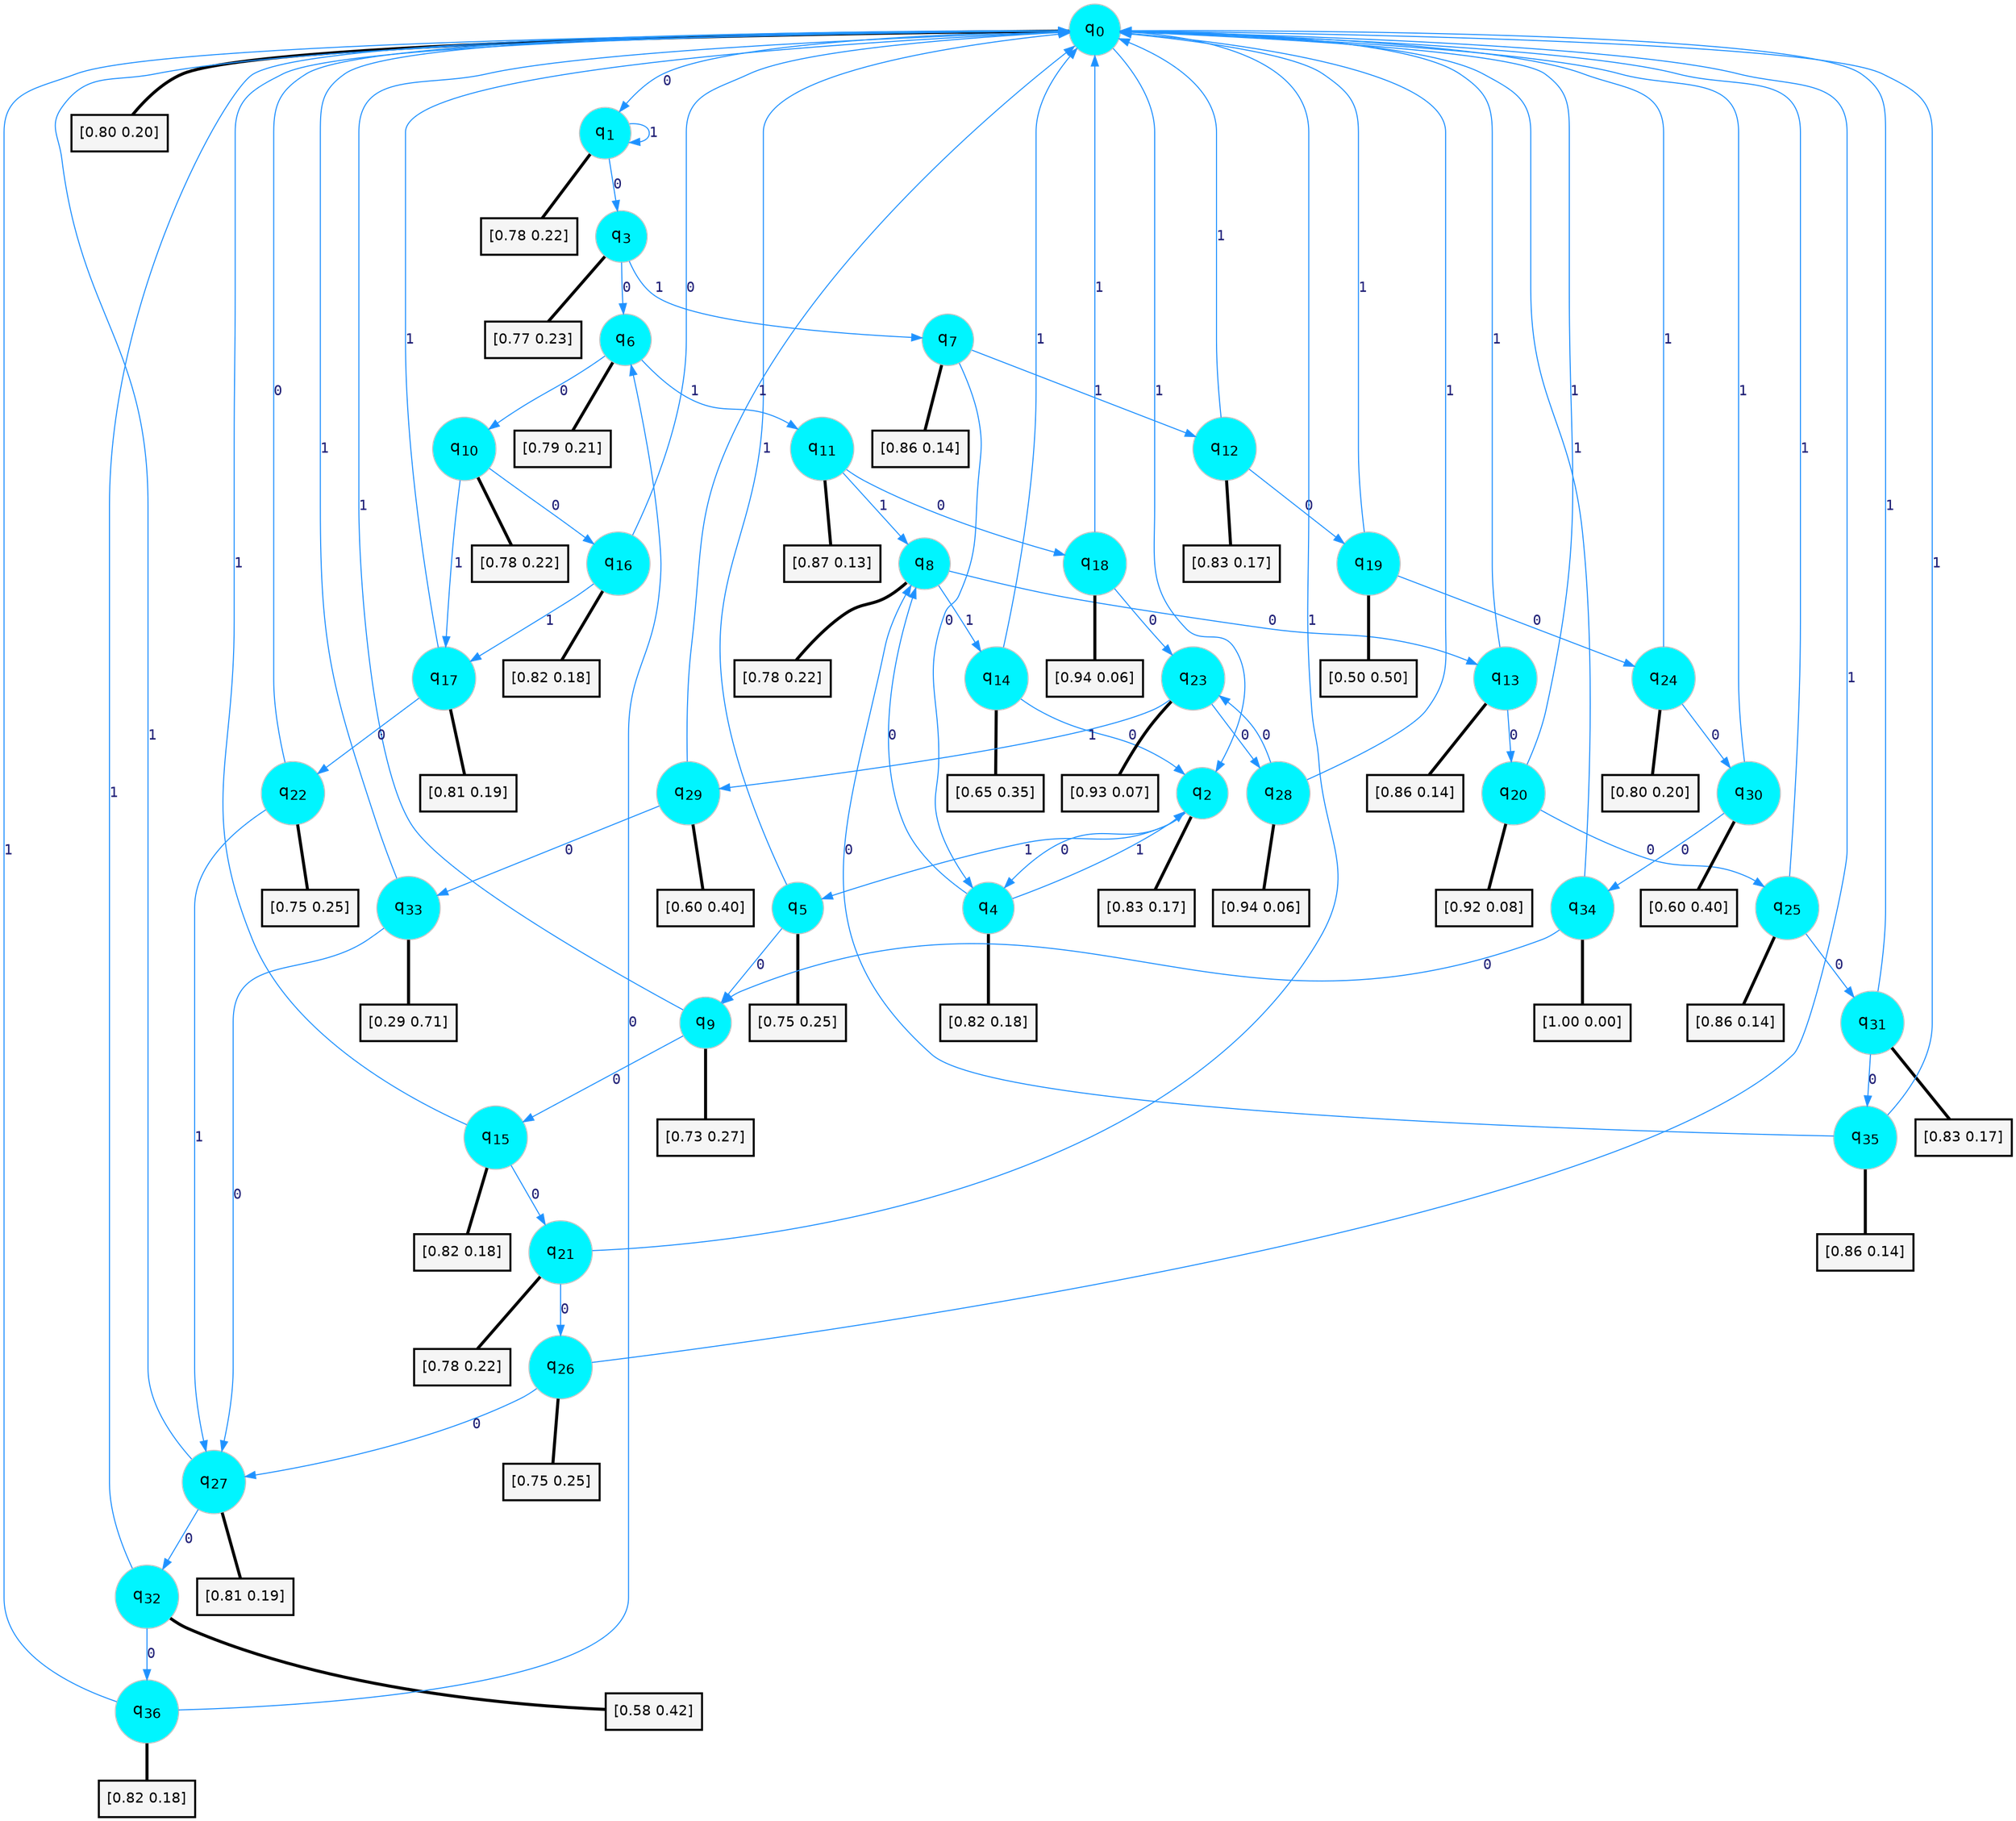 digraph G {
graph [
bgcolor=transparent, dpi=300, rankdir=TD, size="40,25"];
node [
color=gray, fillcolor=turquoise1, fontcolor=black, fontname=Helvetica, fontsize=16, fontweight=bold, shape=circle, style=filled];
edge [
arrowsize=1, color=dodgerblue1, fontcolor=midnightblue, fontname=courier, fontweight=bold, penwidth=1, style=solid, weight=20];
0[label=<q<SUB>0</SUB>>];
1[label=<q<SUB>1</SUB>>];
2[label=<q<SUB>2</SUB>>];
3[label=<q<SUB>3</SUB>>];
4[label=<q<SUB>4</SUB>>];
5[label=<q<SUB>5</SUB>>];
6[label=<q<SUB>6</SUB>>];
7[label=<q<SUB>7</SUB>>];
8[label=<q<SUB>8</SUB>>];
9[label=<q<SUB>9</SUB>>];
10[label=<q<SUB>10</SUB>>];
11[label=<q<SUB>11</SUB>>];
12[label=<q<SUB>12</SUB>>];
13[label=<q<SUB>13</SUB>>];
14[label=<q<SUB>14</SUB>>];
15[label=<q<SUB>15</SUB>>];
16[label=<q<SUB>16</SUB>>];
17[label=<q<SUB>17</SUB>>];
18[label=<q<SUB>18</SUB>>];
19[label=<q<SUB>19</SUB>>];
20[label=<q<SUB>20</SUB>>];
21[label=<q<SUB>21</SUB>>];
22[label=<q<SUB>22</SUB>>];
23[label=<q<SUB>23</SUB>>];
24[label=<q<SUB>24</SUB>>];
25[label=<q<SUB>25</SUB>>];
26[label=<q<SUB>26</SUB>>];
27[label=<q<SUB>27</SUB>>];
28[label=<q<SUB>28</SUB>>];
29[label=<q<SUB>29</SUB>>];
30[label=<q<SUB>30</SUB>>];
31[label=<q<SUB>31</SUB>>];
32[label=<q<SUB>32</SUB>>];
33[label=<q<SUB>33</SUB>>];
34[label=<q<SUB>34</SUB>>];
35[label=<q<SUB>35</SUB>>];
36[label=<q<SUB>36</SUB>>];
37[label="[0.80 0.20]", shape=box,fontcolor=black, fontname=Helvetica, fontsize=14, penwidth=2, fillcolor=whitesmoke,color=black];
38[label="[0.78 0.22]", shape=box,fontcolor=black, fontname=Helvetica, fontsize=14, penwidth=2, fillcolor=whitesmoke,color=black];
39[label="[0.83 0.17]", shape=box,fontcolor=black, fontname=Helvetica, fontsize=14, penwidth=2, fillcolor=whitesmoke,color=black];
40[label="[0.77 0.23]", shape=box,fontcolor=black, fontname=Helvetica, fontsize=14, penwidth=2, fillcolor=whitesmoke,color=black];
41[label="[0.82 0.18]", shape=box,fontcolor=black, fontname=Helvetica, fontsize=14, penwidth=2, fillcolor=whitesmoke,color=black];
42[label="[0.75 0.25]", shape=box,fontcolor=black, fontname=Helvetica, fontsize=14, penwidth=2, fillcolor=whitesmoke,color=black];
43[label="[0.79 0.21]", shape=box,fontcolor=black, fontname=Helvetica, fontsize=14, penwidth=2, fillcolor=whitesmoke,color=black];
44[label="[0.86 0.14]", shape=box,fontcolor=black, fontname=Helvetica, fontsize=14, penwidth=2, fillcolor=whitesmoke,color=black];
45[label="[0.78 0.22]", shape=box,fontcolor=black, fontname=Helvetica, fontsize=14, penwidth=2, fillcolor=whitesmoke,color=black];
46[label="[0.73 0.27]", shape=box,fontcolor=black, fontname=Helvetica, fontsize=14, penwidth=2, fillcolor=whitesmoke,color=black];
47[label="[0.78 0.22]", shape=box,fontcolor=black, fontname=Helvetica, fontsize=14, penwidth=2, fillcolor=whitesmoke,color=black];
48[label="[0.87 0.13]", shape=box,fontcolor=black, fontname=Helvetica, fontsize=14, penwidth=2, fillcolor=whitesmoke,color=black];
49[label="[0.83 0.17]", shape=box,fontcolor=black, fontname=Helvetica, fontsize=14, penwidth=2, fillcolor=whitesmoke,color=black];
50[label="[0.86 0.14]", shape=box,fontcolor=black, fontname=Helvetica, fontsize=14, penwidth=2, fillcolor=whitesmoke,color=black];
51[label="[0.65 0.35]", shape=box,fontcolor=black, fontname=Helvetica, fontsize=14, penwidth=2, fillcolor=whitesmoke,color=black];
52[label="[0.82 0.18]", shape=box,fontcolor=black, fontname=Helvetica, fontsize=14, penwidth=2, fillcolor=whitesmoke,color=black];
53[label="[0.82 0.18]", shape=box,fontcolor=black, fontname=Helvetica, fontsize=14, penwidth=2, fillcolor=whitesmoke,color=black];
54[label="[0.81 0.19]", shape=box,fontcolor=black, fontname=Helvetica, fontsize=14, penwidth=2, fillcolor=whitesmoke,color=black];
55[label="[0.94 0.06]", shape=box,fontcolor=black, fontname=Helvetica, fontsize=14, penwidth=2, fillcolor=whitesmoke,color=black];
56[label="[0.50 0.50]", shape=box,fontcolor=black, fontname=Helvetica, fontsize=14, penwidth=2, fillcolor=whitesmoke,color=black];
57[label="[0.92 0.08]", shape=box,fontcolor=black, fontname=Helvetica, fontsize=14, penwidth=2, fillcolor=whitesmoke,color=black];
58[label="[0.78 0.22]", shape=box,fontcolor=black, fontname=Helvetica, fontsize=14, penwidth=2, fillcolor=whitesmoke,color=black];
59[label="[0.75 0.25]", shape=box,fontcolor=black, fontname=Helvetica, fontsize=14, penwidth=2, fillcolor=whitesmoke,color=black];
60[label="[0.93 0.07]", shape=box,fontcolor=black, fontname=Helvetica, fontsize=14, penwidth=2, fillcolor=whitesmoke,color=black];
61[label="[0.80 0.20]", shape=box,fontcolor=black, fontname=Helvetica, fontsize=14, penwidth=2, fillcolor=whitesmoke,color=black];
62[label="[0.86 0.14]", shape=box,fontcolor=black, fontname=Helvetica, fontsize=14, penwidth=2, fillcolor=whitesmoke,color=black];
63[label="[0.75 0.25]", shape=box,fontcolor=black, fontname=Helvetica, fontsize=14, penwidth=2, fillcolor=whitesmoke,color=black];
64[label="[0.81 0.19]", shape=box,fontcolor=black, fontname=Helvetica, fontsize=14, penwidth=2, fillcolor=whitesmoke,color=black];
65[label="[0.94 0.06]", shape=box,fontcolor=black, fontname=Helvetica, fontsize=14, penwidth=2, fillcolor=whitesmoke,color=black];
66[label="[0.60 0.40]", shape=box,fontcolor=black, fontname=Helvetica, fontsize=14, penwidth=2, fillcolor=whitesmoke,color=black];
67[label="[0.60 0.40]", shape=box,fontcolor=black, fontname=Helvetica, fontsize=14, penwidth=2, fillcolor=whitesmoke,color=black];
68[label="[0.83 0.17]", shape=box,fontcolor=black, fontname=Helvetica, fontsize=14, penwidth=2, fillcolor=whitesmoke,color=black];
69[label="[0.58 0.42]", shape=box,fontcolor=black, fontname=Helvetica, fontsize=14, penwidth=2, fillcolor=whitesmoke,color=black];
70[label="[0.29 0.71]", shape=box,fontcolor=black, fontname=Helvetica, fontsize=14, penwidth=2, fillcolor=whitesmoke,color=black];
71[label="[1.00 0.00]", shape=box,fontcolor=black, fontname=Helvetica, fontsize=14, penwidth=2, fillcolor=whitesmoke,color=black];
72[label="[0.86 0.14]", shape=box,fontcolor=black, fontname=Helvetica, fontsize=14, penwidth=2, fillcolor=whitesmoke,color=black];
73[label="[0.82 0.18]", shape=box,fontcolor=black, fontname=Helvetica, fontsize=14, penwidth=2, fillcolor=whitesmoke,color=black];
0->1 [label=0];
0->2 [label=1];
0->37 [arrowhead=none, penwidth=3,color=black];
1->3 [label=0];
1->1 [label=1];
1->38 [arrowhead=none, penwidth=3,color=black];
2->4 [label=0];
2->5 [label=1];
2->39 [arrowhead=none, penwidth=3,color=black];
3->6 [label=0];
3->7 [label=1];
3->40 [arrowhead=none, penwidth=3,color=black];
4->8 [label=0];
4->2 [label=1];
4->41 [arrowhead=none, penwidth=3,color=black];
5->9 [label=0];
5->0 [label=1];
5->42 [arrowhead=none, penwidth=3,color=black];
6->10 [label=0];
6->11 [label=1];
6->43 [arrowhead=none, penwidth=3,color=black];
7->4 [label=0];
7->12 [label=1];
7->44 [arrowhead=none, penwidth=3,color=black];
8->13 [label=0];
8->14 [label=1];
8->45 [arrowhead=none, penwidth=3,color=black];
9->15 [label=0];
9->0 [label=1];
9->46 [arrowhead=none, penwidth=3,color=black];
10->16 [label=0];
10->17 [label=1];
10->47 [arrowhead=none, penwidth=3,color=black];
11->18 [label=0];
11->8 [label=1];
11->48 [arrowhead=none, penwidth=3,color=black];
12->19 [label=0];
12->0 [label=1];
12->49 [arrowhead=none, penwidth=3,color=black];
13->20 [label=0];
13->0 [label=1];
13->50 [arrowhead=none, penwidth=3,color=black];
14->2 [label=0];
14->0 [label=1];
14->51 [arrowhead=none, penwidth=3,color=black];
15->21 [label=0];
15->0 [label=1];
15->52 [arrowhead=none, penwidth=3,color=black];
16->0 [label=0];
16->17 [label=1];
16->53 [arrowhead=none, penwidth=3,color=black];
17->22 [label=0];
17->0 [label=1];
17->54 [arrowhead=none, penwidth=3,color=black];
18->23 [label=0];
18->0 [label=1];
18->55 [arrowhead=none, penwidth=3,color=black];
19->24 [label=0];
19->0 [label=1];
19->56 [arrowhead=none, penwidth=3,color=black];
20->25 [label=0];
20->0 [label=1];
20->57 [arrowhead=none, penwidth=3,color=black];
21->26 [label=0];
21->0 [label=1];
21->58 [arrowhead=none, penwidth=3,color=black];
22->0 [label=0];
22->27 [label=1];
22->59 [arrowhead=none, penwidth=3,color=black];
23->28 [label=0];
23->29 [label=1];
23->60 [arrowhead=none, penwidth=3,color=black];
24->30 [label=0];
24->0 [label=1];
24->61 [arrowhead=none, penwidth=3,color=black];
25->31 [label=0];
25->0 [label=1];
25->62 [arrowhead=none, penwidth=3,color=black];
26->27 [label=0];
26->0 [label=1];
26->63 [arrowhead=none, penwidth=3,color=black];
27->32 [label=0];
27->0 [label=1];
27->64 [arrowhead=none, penwidth=3,color=black];
28->23 [label=0];
28->0 [label=1];
28->65 [arrowhead=none, penwidth=3,color=black];
29->33 [label=0];
29->0 [label=1];
29->66 [arrowhead=none, penwidth=3,color=black];
30->34 [label=0];
30->0 [label=1];
30->67 [arrowhead=none, penwidth=3,color=black];
31->35 [label=0];
31->0 [label=1];
31->68 [arrowhead=none, penwidth=3,color=black];
32->36 [label=0];
32->0 [label=1];
32->69 [arrowhead=none, penwidth=3,color=black];
33->27 [label=0];
33->0 [label=1];
33->70 [arrowhead=none, penwidth=3,color=black];
34->9 [label=0];
34->0 [label=1];
34->71 [arrowhead=none, penwidth=3,color=black];
35->8 [label=0];
35->0 [label=1];
35->72 [arrowhead=none, penwidth=3,color=black];
36->6 [label=0];
36->0 [label=1];
36->73 [arrowhead=none, penwidth=3,color=black];
}
